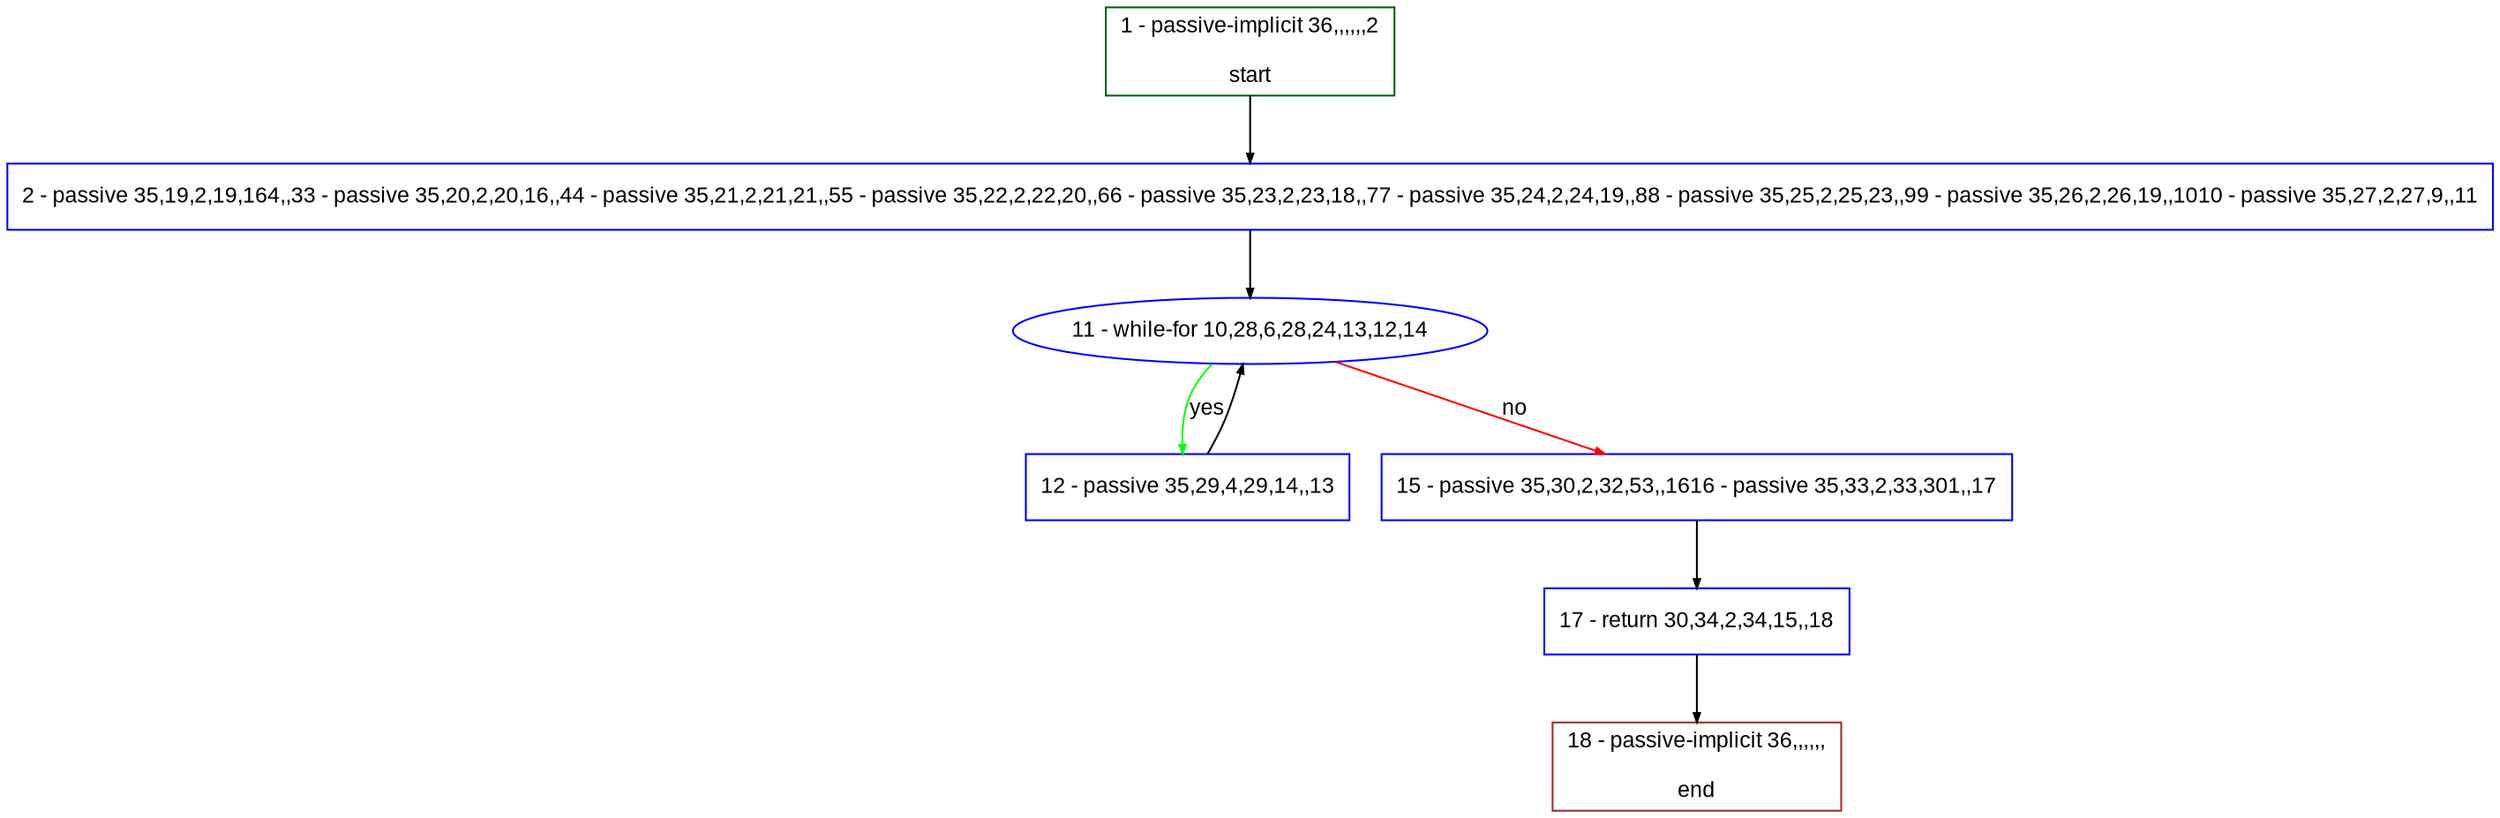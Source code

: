 digraph "" {
  graph [pack="true", label="", fontsize="12", packmode="clust", fontname="Arial", fillcolor="#FFFFCC", bgcolor="white", style="rounded,filled", compound="true"];
  node [node_initialized="no", label="", color="grey", fontsize="12", fillcolor="white", fontname="Arial", style="filled", shape="rectangle", compound="true", fixedsize="false"];
  edge [fontcolor="black", arrowhead="normal", arrowtail="none", arrowsize="0.5", ltail="", label="", color="black", fontsize="12", lhead="", fontname="Arial", dir="forward", compound="true"];
  __N1 [label="2 - passive 35,19,2,19,164,,33 - passive 35,20,2,20,16,,44 - passive 35,21,2,21,21,,55 - passive 35,22,2,22,20,,66 - passive 35,23,2,23,18,,77 - passive 35,24,2,24,19,,88 - passive 35,25,2,25,23,,99 - passive 35,26,2,26,19,,1010 - passive 35,27,2,27,9,,11", color="#0000ff", fillcolor="#ffffff", style="filled", shape="box"];
  __N2 [label="1 - passive-implicit 36,,,,,,2\n\nstart", color="#006400", fillcolor="#ffffff", style="filled", shape="box"];
  __N3 [label="11 - while-for 10,28,6,28,24,13,12,14", color="#0000ff", fillcolor="#ffffff", style="filled", shape="oval"];
  __N4 [label="12 - passive 35,29,4,29,14,,13", color="#0000ff", fillcolor="#ffffff", style="filled", shape="box"];
  __N5 [label="15 - passive 35,30,2,32,53,,1616 - passive 35,33,2,33,301,,17", color="#0000ff", fillcolor="#ffffff", style="filled", shape="box"];
  __N6 [label="17 - return 30,34,2,34,15,,18", color="#0000ff", fillcolor="#ffffff", style="filled", shape="box"];
  __N7 [label="18 - passive-implicit 36,,,,,,\n\nend", color="#a52a2a", fillcolor="#ffffff", style="filled", shape="box"];
  __N2 -> __N1 [arrowhead="normal", arrowtail="none", color="#000000", label="", dir="forward"];
  __N1 -> __N3 [arrowhead="normal", arrowtail="none", color="#000000", label="", dir="forward"];
  __N3 -> __N4 [arrowhead="normal", arrowtail="none", color="#00ff00", label="yes", dir="forward"];
  __N4 -> __N3 [arrowhead="normal", arrowtail="none", color="#000000", label="", dir="forward"];
  __N3 -> __N5 [arrowhead="normal", arrowtail="none", color="#ff0000", label="no", dir="forward"];
  __N5 -> __N6 [arrowhead="normal", arrowtail="none", color="#000000", label="", dir="forward"];
  __N6 -> __N7 [arrowhead="normal", arrowtail="none", color="#000000", label="", dir="forward"];
}
